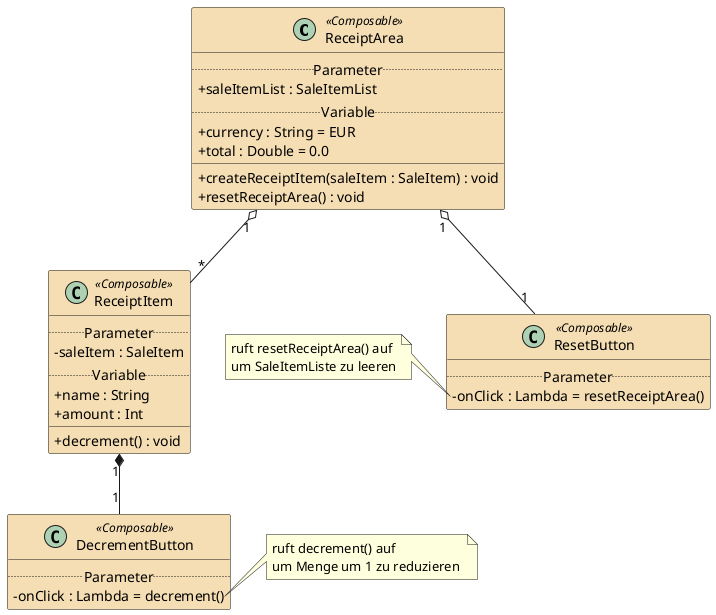 @startuml (id=ReceiptArea) ReceiptArea

skinparam ClassAttributeIconSize 0
skinparam class {
    BackgroundColor<<Composable>> Wheat
}

class ReceiptArea <<Composable>>{   
    ..Parameter..
    + saleItemList : SaleItemList
    ..Variable..
    + currency : String = EUR
    + total : Double = 0.0
    __
    + createReceiptItem(saleItem : SaleItem) : void
    + resetReceiptArea() : void
}

class ReceiptItem <<Composable>> {
    ..Parameter..
    - saleItem : SaleItem
    ..Variable..
    + name : String
    + amount : Int
    __
    + decrement() : void 
}

class DecrementButton <<Composable>> {
    ..Parameter..
    - onClick : Lambda = decrement()
}

note right of DecrementButton::onClick
    ruft decrement() auf 
    um Menge um 1 zu reduzieren 
end note

class ResetButton <<Composable>> {
    ..Parameter..
    - onClick : Lambda = resetReceiptArea() 
}

note left of ResetButton::onClick
    ruft resetReceiptArea() auf
    um SaleItemListe zu leeren
end note

ReceiptArea "1" o-- "*" ReceiptItem
ReceiptArea "1" o-down- "1" ResetButton
ReceiptItem "1" *-down- "1" DecrementButton

@enduml